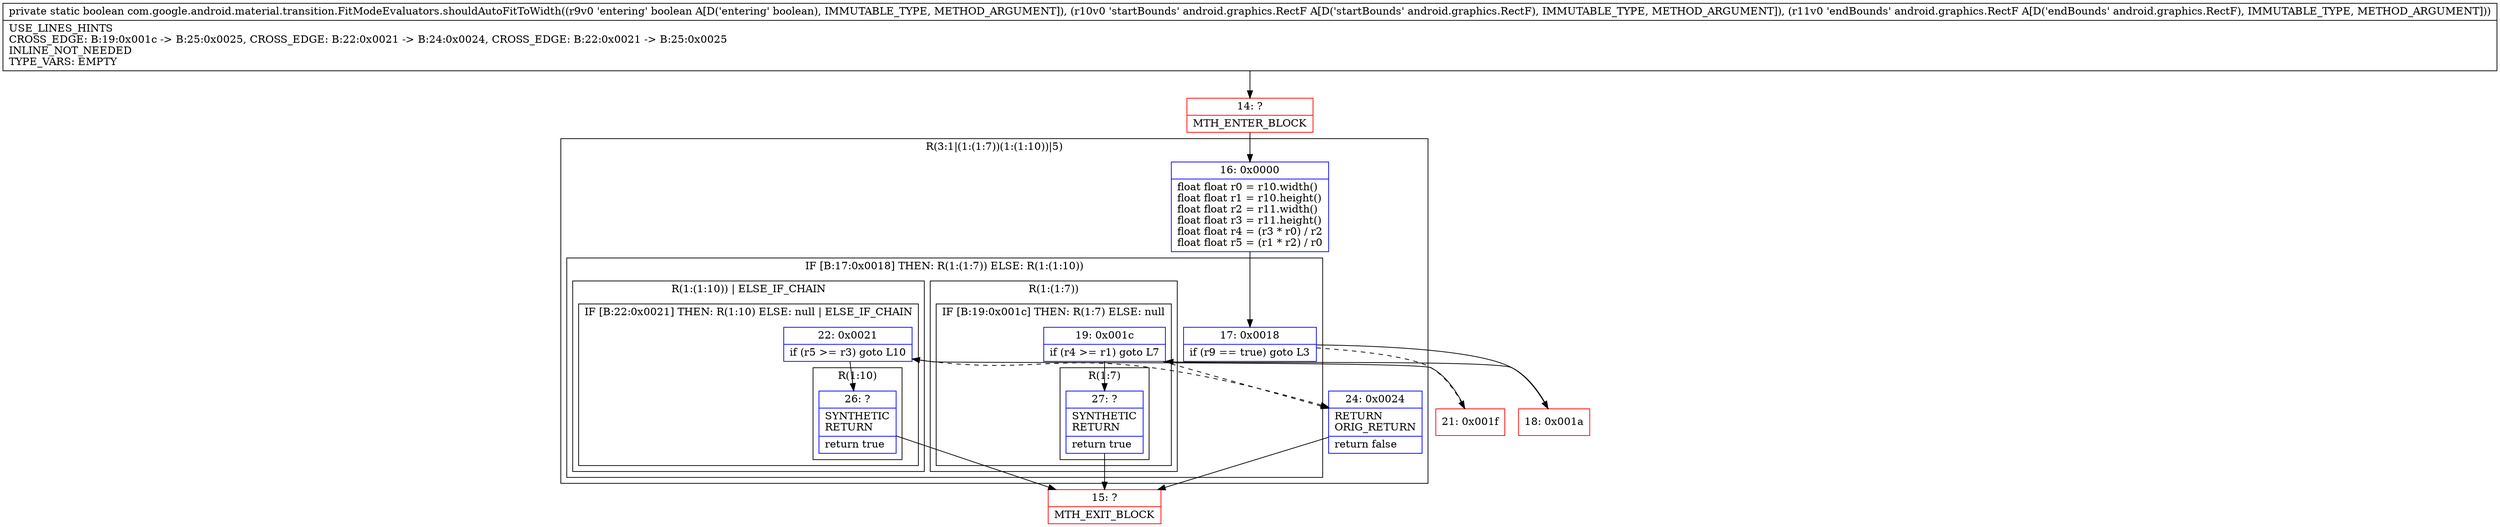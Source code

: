 digraph "CFG forcom.google.android.material.transition.FitModeEvaluators.shouldAutoFitToWidth(ZLandroid\/graphics\/RectF;Landroid\/graphics\/RectF;)Z" {
subgraph cluster_Region_1494996801 {
label = "R(3:1|(1:(1:7))(1:(1:10))|5)";
node [shape=record,color=blue];
Node_16 [shape=record,label="{16\:\ 0x0000|float float r0 = r10.width()\lfloat float r1 = r10.height()\lfloat float r2 = r11.width()\lfloat float r3 = r11.height()\lfloat float r4 = (r3 * r0) \/ r2\lfloat float r5 = (r1 * r2) \/ r0\l}"];
subgraph cluster_IfRegion_513350583 {
label = "IF [B:17:0x0018] THEN: R(1:(1:7)) ELSE: R(1:(1:10))";
node [shape=record,color=blue];
Node_17 [shape=record,label="{17\:\ 0x0018|if (r9 == true) goto L3\l}"];
subgraph cluster_Region_943107934 {
label = "R(1:(1:7))";
node [shape=record,color=blue];
subgraph cluster_IfRegion_452204511 {
label = "IF [B:19:0x001c] THEN: R(1:7) ELSE: null";
node [shape=record,color=blue];
Node_19 [shape=record,label="{19\:\ 0x001c|if (r4 \>= r1) goto L7\l}"];
subgraph cluster_Region_1064808042 {
label = "R(1:7)";
node [shape=record,color=blue];
Node_27 [shape=record,label="{27\:\ ?|SYNTHETIC\lRETURN\l|return true\l}"];
}
}
}
subgraph cluster_Region_330035323 {
label = "R(1:(1:10)) | ELSE_IF_CHAIN\l";
node [shape=record,color=blue];
subgraph cluster_IfRegion_729099927 {
label = "IF [B:22:0x0021] THEN: R(1:10) ELSE: null | ELSE_IF_CHAIN\l";
node [shape=record,color=blue];
Node_22 [shape=record,label="{22\:\ 0x0021|if (r5 \>= r3) goto L10\l}"];
subgraph cluster_Region_1169753370 {
label = "R(1:10)";
node [shape=record,color=blue];
Node_26 [shape=record,label="{26\:\ ?|SYNTHETIC\lRETURN\l|return true\l}"];
}
}
}
}
Node_24 [shape=record,label="{24\:\ 0x0024|RETURN\lORIG_RETURN\l|return false\l}"];
}
Node_14 [shape=record,color=red,label="{14\:\ ?|MTH_ENTER_BLOCK\l}"];
Node_18 [shape=record,color=red,label="{18\:\ 0x001a}"];
Node_15 [shape=record,color=red,label="{15\:\ ?|MTH_EXIT_BLOCK\l}"];
Node_21 [shape=record,color=red,label="{21\:\ 0x001f}"];
MethodNode[shape=record,label="{private static boolean com.google.android.material.transition.FitModeEvaluators.shouldAutoFitToWidth((r9v0 'entering' boolean A[D('entering' boolean), IMMUTABLE_TYPE, METHOD_ARGUMENT]), (r10v0 'startBounds' android.graphics.RectF A[D('startBounds' android.graphics.RectF), IMMUTABLE_TYPE, METHOD_ARGUMENT]), (r11v0 'endBounds' android.graphics.RectF A[D('endBounds' android.graphics.RectF), IMMUTABLE_TYPE, METHOD_ARGUMENT]))  | USE_LINES_HINTS\lCROSS_EDGE: B:19:0x001c \-\> B:25:0x0025, CROSS_EDGE: B:22:0x0021 \-\> B:24:0x0024, CROSS_EDGE: B:22:0x0021 \-\> B:25:0x0025\lINLINE_NOT_NEEDED\lTYPE_VARS: EMPTY\l}"];
MethodNode -> Node_14;Node_16 -> Node_17;
Node_17 -> Node_18;
Node_17 -> Node_21[style=dashed];
Node_19 -> Node_24[style=dashed];
Node_19 -> Node_27;
Node_27 -> Node_15;
Node_22 -> Node_24[style=dashed];
Node_22 -> Node_26;
Node_26 -> Node_15;
Node_24 -> Node_15;
Node_14 -> Node_16;
Node_18 -> Node_19;
Node_21 -> Node_22;
}

